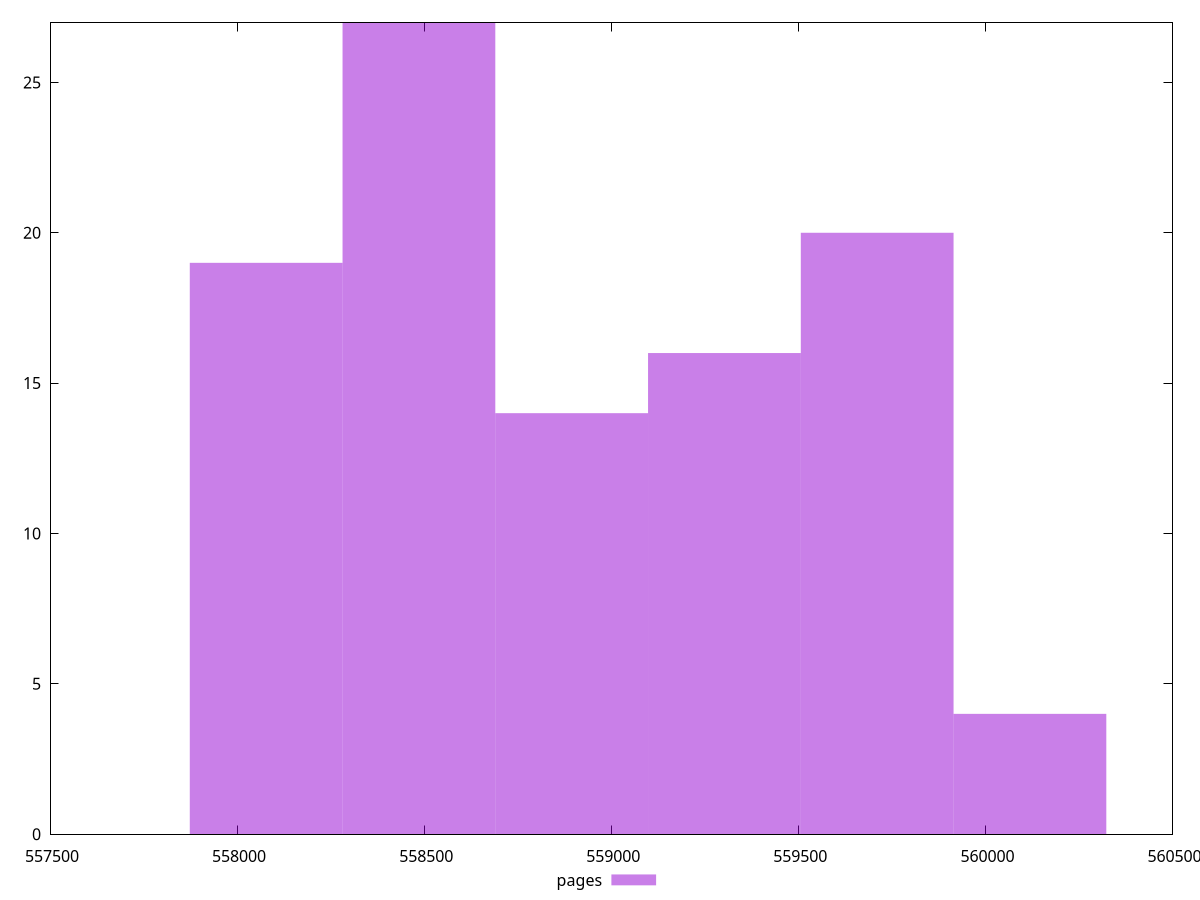 $_pages <<EOF
559302.4723163728 16
559710.7222961658 20
560118.9722759587 4
558077.7223769939 19
558485.9723567868 27
558894.2223365798 14
EOF
set key outside below
set terminal pngcairo
set output "report_00006_2020-11-02T20-21-41.718Z/uses-long-cache-ttl/pages//raw_hist.png"
set yrange [0:27]
set boxwidth 408.24997979297285
set style fill transparent solid 0.5 noborder
plot $_pages title "pages" with boxes ,